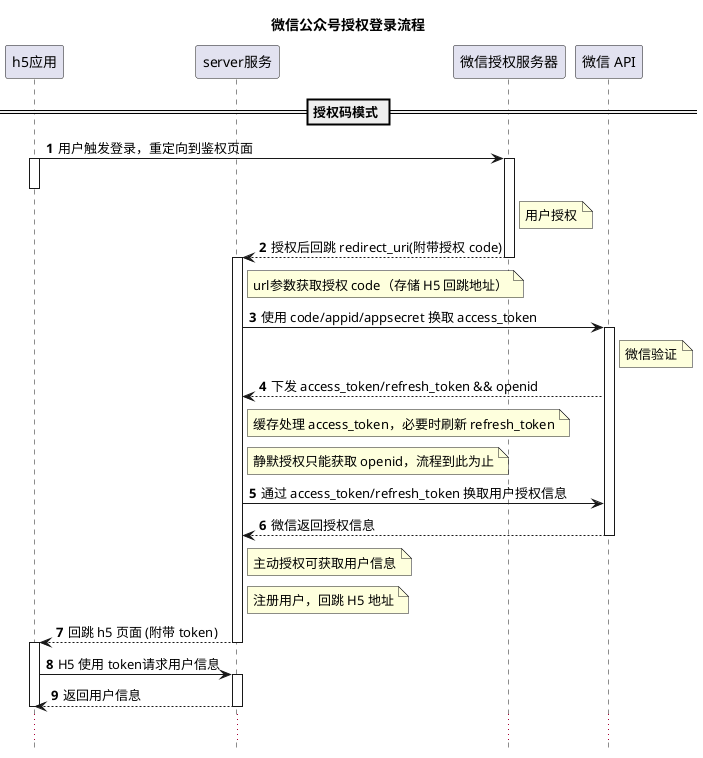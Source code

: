 @startuml

' https://developers.weixin.qq.com/doc/offiaccount/OA_Web_Apps/Wechat_webpage_authorization.html
' https://dalin.blog.csdn.net/article/details/104890768
' https://plantuml.com/zh/sequence-diagram

' 流程
' h5 --> weixin --> server(code) --> weixin --> access_token --> weixin --> server(userInfo) --> h5(token) --> server(userInfo)

autonumber
hide footbox
title **微信公众号授权登录流程**

' actor "微信用户" as user
participant "h5应用" as h5
participant "server服务" as server
participant "微信授权服务器" as wxOauth
participant "微信 API" as wxApi

== 授权码模式 ==
' == 服务端直接获取授权码 code ==
' user -> h5: 用户访问 H5 应用
' activate user
' deactivate user

h5 -> wxOauth: 用户触发登录，重定向到鉴权页面
activate h5
deactivate h5

activate wxOauth
note right of wxOauth: 用户授权
wxOauth --> server: 授权后回跳 redirect_uri(附带授权 code)
deactivate wxOauth

activate server
note right of server: url参数获取授权 code（存储 H5 回跳地址）
server -> wxApi: 使用 code/appid/appsecret 换取 access_token
activate wxApi
note right of wxApi: 微信验证
wxApi --> server: 下发 access_token/refresh_token && openid
note right of server: 缓存处理 access_token，必要时刷新 refresh_token
note right of server: 静默授权只能获取 openid，流程到此为止
server -> wxApi: 通过 access_token/refresh_token 换取用户授权信息
wxApi --> server: 微信返回授权信息
note right of server: 主动授权可获取用户信息
note right of server: 注册用户，回跳 H5 地址
deactivate wxApi
server --> h5: 回跳 h5 页面 (附带 token)
deactivate server

activate h5
h5 -> server: H5 使用 token请求用户信息
activate server
server --> h5: 返回用户信息
deactivate server
deactivate h5

...

@enduml
